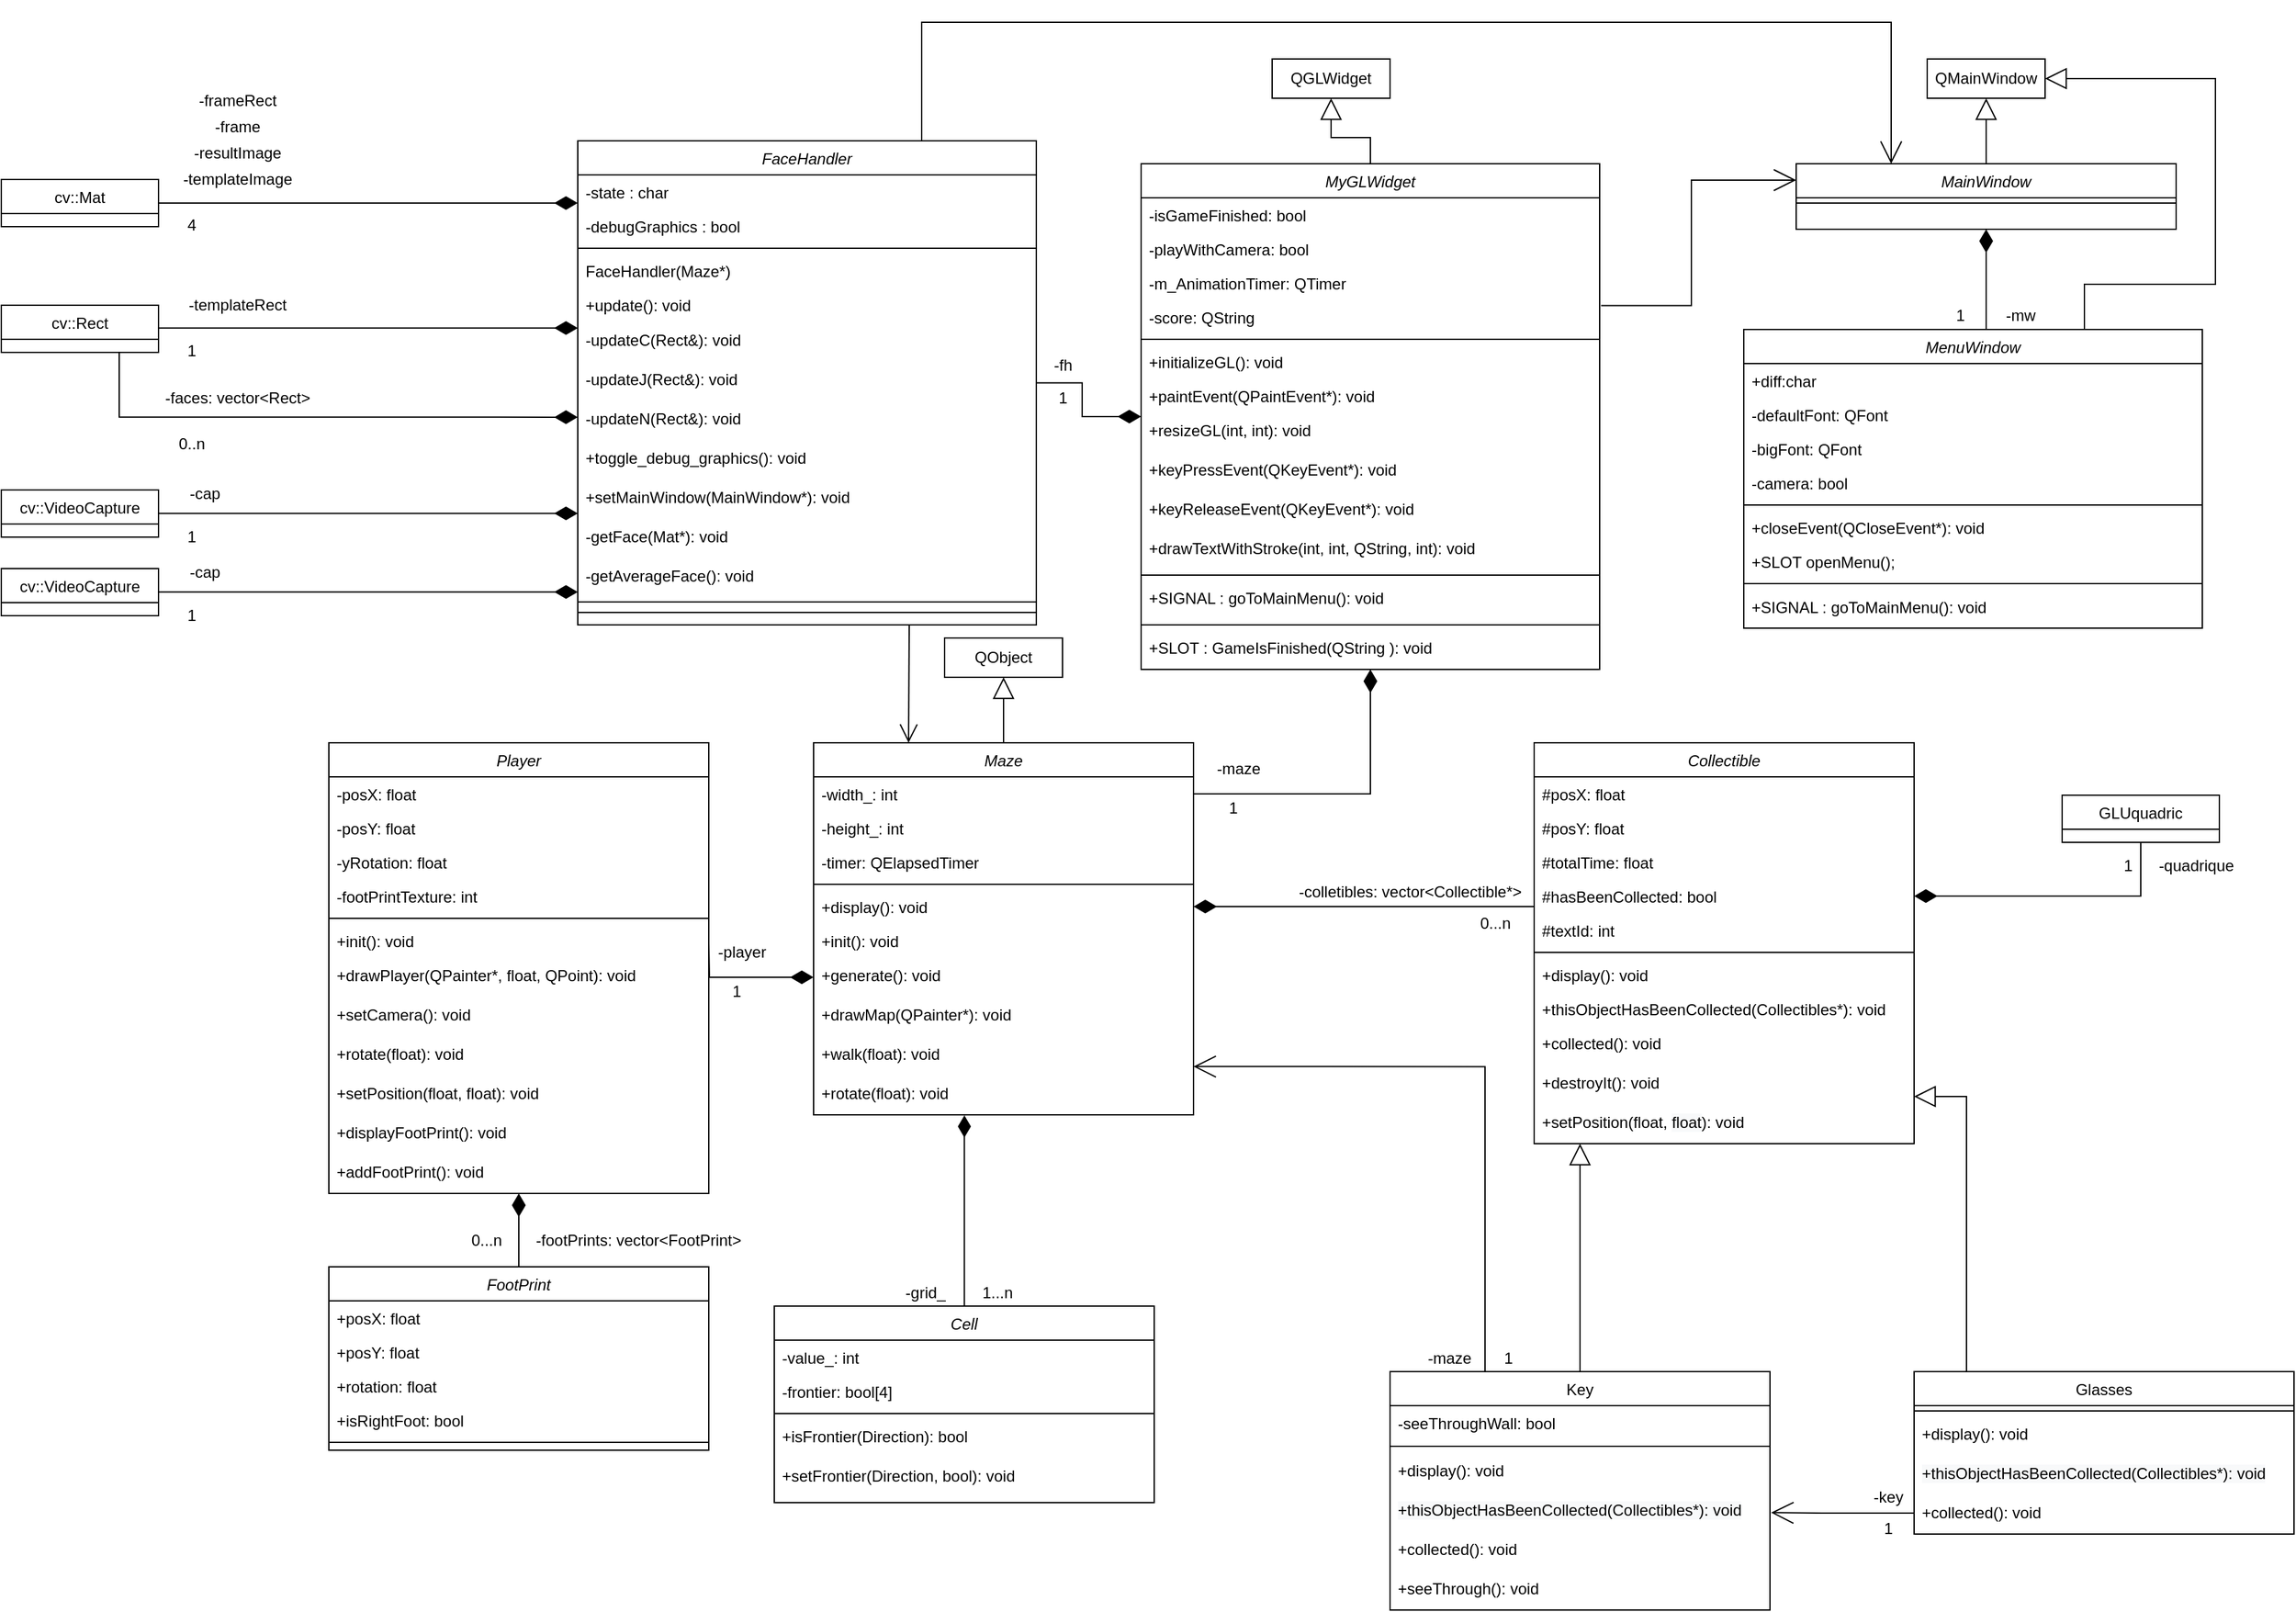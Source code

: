 <mxfile version="12.9.11"><diagram id="7ypbRdxmCCBoD0re1gO_" name="Page-1"><mxGraphModel dx="3195" dy="1270" grid="1" gridSize="10" guides="1" tooltips="1" connect="1" arrows="1" fold="1" page="1" pageScale="1" pageWidth="850" pageHeight="1100" math="0" shadow="0"><root><mxCell id="0"/><mxCell id="1" parent="0"/><mxCell id="sq6PrjddQoUwz083-fYs-1" value="" style="endArrow=block;endSize=14;endFill=0;shadow=0;strokeWidth=1;rounded=0;edgeStyle=elbowEdgeStyle;elbow=vertical;" edge="1" parent="1" source="sq6PrjddQoUwz083-fYs-143" target="sq6PrjddQoUwz083-fYs-25"><mxGeometry width="160" relative="1" as="geometry"><mxPoint x="1190" y="1073" as="sourcePoint"/><mxPoint x="1190" y="1073" as="targetPoint"/><Array as="points"><mxPoint x="1315" y="1189"/></Array></mxGeometry></mxCell><mxCell id="sq6PrjddQoUwz083-fYs-2" value="" style="endArrow=block;endSize=14;endFill=0;shadow=0;strokeWidth=1;rounded=0;edgeStyle=elbowEdgeStyle;elbow=vertical;" edge="1" parent="1" source="sq6PrjddQoUwz083-fYs-150" target="sq6PrjddQoUwz083-fYs-25"><mxGeometry width="160" relative="1" as="geometry"><mxPoint x="1200" y="1243" as="sourcePoint"/><mxPoint x="1300" y="1141" as="targetPoint"/><Array as="points"><mxPoint x="1500" y="1190"/><mxPoint x="1500" y="1180"/></Array></mxGeometry></mxCell><mxCell id="sq6PrjddQoUwz083-fYs-3" style="edgeStyle=orthogonalEdgeStyle;rounded=0;orthogonalLoop=1;jettySize=auto;html=1;entryX=1.003;entryY=0.521;entryDx=0;entryDy=0;endArrow=open;endFill=0;entryPerimeter=0;exitX=0;exitY=0.898;exitDx=0;exitDy=0;exitPerimeter=0;endSize=15;" edge="1" parent="1" source="sq6PrjddQoUwz083-fYs-152" target="sq6PrjddQoUwz083-fYs-147"><mxGeometry relative="1" as="geometry"><mxPoint x="1360" y="1269" as="sourcePoint"/><mxPoint x="1290" y="1269" as="targetPoint"/><Array as="points"><mxPoint x="1460" y="1508"/><mxPoint x="1390" y="1508"/></Array></mxGeometry></mxCell><mxCell id="sq6PrjddQoUwz083-fYs-4" value="-key" style="text;html=1;align=center;verticalAlign=middle;resizable=0;points=[];" vertex="1" connectable="0" parent="sq6PrjddQoUwz083-fYs-3"><mxGeometry x="-0.326" y="-5" relative="1" as="geometry"><mxPoint x="-14.65" y="-7" as="offset"/></mxGeometry></mxCell><mxCell id="sq6PrjddQoUwz083-fYs-5" value="" style="edgeStyle=orthogonalEdgeStyle;rounded=0;orthogonalLoop=1;jettySize=auto;html=1;startArrow=diamondThin;startFill=1;endArrow=none;endFill=0;endSize=14;startSize=15;entryX=1;entryY=0.5;entryDx=0;entryDy=0;" edge="1" parent="1" source="sq6PrjddQoUwz083-fYs-6" target="sq6PrjddQoUwz083-fYs-123"><mxGeometry relative="1" as="geometry"/></mxCell><mxCell id="sq6PrjddQoUwz083-fYs-6" value="MyGLWidget" style="swimlane;fontStyle=2;align=center;verticalAlign=top;childLayout=stackLayout;horizontal=1;startSize=26;horizontalStack=0;resizeParent=1;resizeLast=0;collapsible=1;marginBottom=0;rounded=0;shadow=0;strokeWidth=1;" vertex="1" parent="1"><mxGeometry x="870" y="478" width="350" height="386" as="geometry"><mxRectangle x="230" y="140" width="160" height="26" as="alternateBounds"/></mxGeometry></mxCell><mxCell id="sq6PrjddQoUwz083-fYs-7" value="-isGameFinished: bool" style="text;align=left;verticalAlign=top;spacingLeft=4;spacingRight=4;overflow=hidden;rotatable=0;points=[[0,0.5],[1,0.5]];portConstraint=eastwest;rounded=0;shadow=0;html=0;" vertex="1" parent="sq6PrjddQoUwz083-fYs-6"><mxGeometry y="26" width="350" height="26" as="geometry"/></mxCell><mxCell id="sq6PrjddQoUwz083-fYs-8" value="-playWithCamera: bool" style="text;align=left;verticalAlign=top;spacingLeft=4;spacingRight=4;overflow=hidden;rotatable=0;points=[[0,0.5],[1,0.5]];portConstraint=eastwest;rounded=0;shadow=0;html=0;" vertex="1" parent="sq6PrjddQoUwz083-fYs-6"><mxGeometry y="52" width="350" height="26" as="geometry"/></mxCell><mxCell id="sq6PrjddQoUwz083-fYs-9" value="-m_AnimationTimer: QTimer" style="text;align=left;verticalAlign=top;spacingLeft=4;spacingRight=4;overflow=hidden;rotatable=0;points=[[0,0.5],[1,0.5]];portConstraint=eastwest;rounded=0;shadow=0;html=0;" vertex="1" parent="sq6PrjddQoUwz083-fYs-6"><mxGeometry y="78" width="350" height="26" as="geometry"/></mxCell><mxCell id="sq6PrjddQoUwz083-fYs-10" value="-score: QString" style="text;align=left;verticalAlign=top;spacingLeft=4;spacingRight=4;overflow=hidden;rotatable=0;points=[[0,0.5],[1,0.5]];portConstraint=eastwest;rounded=0;shadow=0;html=0;" vertex="1" parent="sq6PrjddQoUwz083-fYs-6"><mxGeometry y="104" width="350" height="26" as="geometry"/></mxCell><mxCell id="sq6PrjddQoUwz083-fYs-11" value="" style="line;html=1;strokeWidth=1;align=left;verticalAlign=middle;spacingTop=-1;spacingLeft=3;spacingRight=3;rotatable=0;labelPosition=right;points=[];portConstraint=eastwest;" vertex="1" parent="sq6PrjddQoUwz083-fYs-6"><mxGeometry y="130" width="350" height="8" as="geometry"/></mxCell><mxCell id="sq6PrjddQoUwz083-fYs-12" value="+initializeGL(): void" style="text;align=left;verticalAlign=top;spacingLeft=4;spacingRight=4;overflow=hidden;rotatable=0;points=[[0,0.5],[1,0.5]];portConstraint=eastwest;" vertex="1" parent="sq6PrjddQoUwz083-fYs-6"><mxGeometry y="138" width="350" height="26" as="geometry"/></mxCell><mxCell id="sq6PrjddQoUwz083-fYs-13" value="+paintEvent(QPaintEvent*): void" style="text;align=left;verticalAlign=top;spacingLeft=4;spacingRight=4;overflow=hidden;rotatable=0;points=[[0,0.5],[1,0.5]];portConstraint=eastwest;" vertex="1" parent="sq6PrjddQoUwz083-fYs-6"><mxGeometry y="164" width="350" height="26" as="geometry"/></mxCell><mxCell id="sq6PrjddQoUwz083-fYs-14" value="+resizeGL(int, int): void" style="text;html=1;align=left;verticalAlign=top;resizable=0;points=[];autosize=1;spacingLeft=4;spacingBottom=6;spacingRight=4;" vertex="1" parent="sq6PrjddQoUwz083-fYs-6"><mxGeometry y="190" width="350" height="30" as="geometry"/></mxCell><mxCell id="sq6PrjddQoUwz083-fYs-15" value="&lt;div align=&quot;left&quot;&gt;+keyPressEvent(QKeyEvent*): void&lt;/div&gt;" style="text;html=1;align=left;verticalAlign=top;resizable=0;points=[];autosize=1;spacingLeft=4;spacingBottom=6;spacingRight=4;" vertex="1" parent="sq6PrjddQoUwz083-fYs-6"><mxGeometry y="220" width="350" height="30" as="geometry"/></mxCell><mxCell id="sq6PrjddQoUwz083-fYs-16" value="+keyReleaseEvent(QKeyEvent*): void" style="text;html=1;align=left;verticalAlign=top;resizable=0;points=[];autosize=1;spacingLeft=4;spacingBottom=6;spacingRight=4;" vertex="1" parent="sq6PrjddQoUwz083-fYs-6"><mxGeometry y="250" width="350" height="30" as="geometry"/></mxCell><mxCell id="sq6PrjddQoUwz083-fYs-17" value="+drawTextWithStroke(int,&amp;nbsp;int, QString, int):&amp;nbsp;void" style="text;html=1;align=left;verticalAlign=top;resizable=0;points=[];autosize=1;spacingLeft=4;spacingBottom=6;spacingRight=4;" vertex="1" parent="sq6PrjddQoUwz083-fYs-6"><mxGeometry y="280" width="350" height="30" as="geometry"/></mxCell><mxCell id="sq6PrjddQoUwz083-fYs-18" value="" style="line;html=1;strokeWidth=1;align=left;verticalAlign=middle;spacingTop=-1;spacingLeft=3;spacingRight=3;rotatable=0;labelPosition=right;points=[];portConstraint=eastwest;" vertex="1" parent="sq6PrjddQoUwz083-fYs-6"><mxGeometry y="310" width="350" height="8" as="geometry"/></mxCell><mxCell id="sq6PrjddQoUwz083-fYs-19" value="+SIGNAL : goToMainMenu():&amp;nbsp;void&amp;nbsp;" style="text;html=1;align=left;verticalAlign=top;resizable=0;points=[];autosize=1;spacingLeft=4;spacingBottom=6;spacingRight=4;" vertex="1" parent="sq6PrjddQoUwz083-fYs-6"><mxGeometry y="318" width="350" height="30" as="geometry"/></mxCell><mxCell id="sq6PrjddQoUwz083-fYs-20" value="" style="line;html=1;strokeWidth=1;align=left;verticalAlign=middle;spacingTop=-1;spacingLeft=3;spacingRight=3;rotatable=0;labelPosition=right;points=[];portConstraint=eastwest;" vertex="1" parent="sq6PrjddQoUwz083-fYs-6"><mxGeometry y="348" width="350" height="8" as="geometry"/></mxCell><mxCell id="sq6PrjddQoUwz083-fYs-21" value="+SLOT : GameIsFinished(QString ):&amp;nbsp;void&amp;nbsp;" style="text;html=1;align=left;verticalAlign=top;resizable=0;points=[];autosize=1;spacingLeft=4;spacingBottom=6;spacingRight=4;" vertex="1" parent="sq6PrjddQoUwz083-fYs-6"><mxGeometry y="356" width="350" height="30" as="geometry"/></mxCell><mxCell id="sq6PrjddQoUwz083-fYs-159" value="MenuWindow" style="swimlane;fontStyle=2;align=center;verticalAlign=top;childLayout=stackLayout;horizontal=1;startSize=26;horizontalStack=0;resizeParent=1;resizeLast=0;collapsible=1;marginBottom=0;rounded=0;shadow=0;strokeWidth=1;" vertex="1" parent="1"><mxGeometry x="1330" y="604.5" width="350" height="228" as="geometry"><mxRectangle x="230" y="140" width="160" height="26" as="alternateBounds"/></mxGeometry></mxCell><mxCell id="sq6PrjddQoUwz083-fYs-160" value="+diff:char" style="text;align=left;verticalAlign=top;spacingLeft=4;spacingRight=4;overflow=hidden;rotatable=0;points=[[0,0.5],[1,0.5]];portConstraint=eastwest;rounded=0;shadow=0;html=0;" vertex="1" parent="sq6PrjddQoUwz083-fYs-159"><mxGeometry y="26" width="350" height="26" as="geometry"/></mxCell><mxCell id="sq6PrjddQoUwz083-fYs-161" value="-defaultFont: QFont" style="text;align=left;verticalAlign=top;spacingLeft=4;spacingRight=4;overflow=hidden;rotatable=0;points=[[0,0.5],[1,0.5]];portConstraint=eastwest;rounded=0;shadow=0;html=0;" vertex="1" parent="sq6PrjddQoUwz083-fYs-159"><mxGeometry y="52" width="350" height="26" as="geometry"/></mxCell><mxCell id="sq6PrjddQoUwz083-fYs-162" value="-bigFont: QFont" style="text;align=left;verticalAlign=top;spacingLeft=4;spacingRight=4;overflow=hidden;rotatable=0;points=[[0,0.5],[1,0.5]];portConstraint=eastwest;rounded=0;shadow=0;html=0;" vertex="1" parent="sq6PrjddQoUwz083-fYs-159"><mxGeometry y="78" width="350" height="26" as="geometry"/></mxCell><mxCell id="sq6PrjddQoUwz083-fYs-163" value="-camera: bool" style="text;align=left;verticalAlign=top;spacingLeft=4;spacingRight=4;overflow=hidden;rotatable=0;points=[[0,0.5],[1,0.5]];portConstraint=eastwest;rounded=0;shadow=0;html=0;" vertex="1" parent="sq6PrjddQoUwz083-fYs-159"><mxGeometry y="104" width="350" height="26" as="geometry"/></mxCell><mxCell id="sq6PrjddQoUwz083-fYs-164" value="" style="line;html=1;strokeWidth=1;align=left;verticalAlign=middle;spacingTop=-1;spacingLeft=3;spacingRight=3;rotatable=0;labelPosition=right;points=[];portConstraint=eastwest;" vertex="1" parent="sq6PrjddQoUwz083-fYs-159"><mxGeometry y="130" width="350" height="8" as="geometry"/></mxCell><mxCell id="sq6PrjddQoUwz083-fYs-165" value="+closeEvent(QCloseEvent*): void" style="text;align=left;verticalAlign=top;spacingLeft=4;spacingRight=4;overflow=hidden;rotatable=0;points=[[0,0.5],[1,0.5]];portConstraint=eastwest;" vertex="1" parent="sq6PrjddQoUwz083-fYs-159"><mxGeometry y="138" width="350" height="26" as="geometry"/></mxCell><mxCell id="sq6PrjddQoUwz083-fYs-166" value="+SLOT openMenu();" style="text;align=left;verticalAlign=top;spacingLeft=4;spacingRight=4;overflow=hidden;rotatable=0;points=[[0,0.5],[1,0.5]];portConstraint=eastwest;" vertex="1" parent="sq6PrjddQoUwz083-fYs-159"><mxGeometry y="164" width="350" height="26" as="geometry"/></mxCell><mxCell id="sq6PrjddQoUwz083-fYs-171" value="" style="line;html=1;strokeWidth=1;align=left;verticalAlign=middle;spacingTop=-1;spacingLeft=3;spacingRight=3;rotatable=0;labelPosition=right;points=[];portConstraint=eastwest;" vertex="1" parent="sq6PrjddQoUwz083-fYs-159"><mxGeometry y="190" width="350" height="8" as="geometry"/></mxCell><mxCell id="sq6PrjddQoUwz083-fYs-172" value="+SIGNAL : goToMainMenu():&amp;nbsp;void&amp;nbsp;" style="text;html=1;align=left;verticalAlign=top;resizable=0;points=[];autosize=1;spacingLeft=4;spacingBottom=6;spacingRight=4;" vertex="1" parent="sq6PrjddQoUwz083-fYs-159"><mxGeometry y="198" width="350" height="30" as="geometry"/></mxCell><mxCell id="sq6PrjddQoUwz083-fYs-22" style="edgeStyle=orthogonalEdgeStyle;rounded=0;orthogonalLoop=1;jettySize=auto;html=1;exitX=1;exitY=0.5;exitDx=0;exitDy=0;startArrow=none;startFill=0;endArrow=diamondThin;endFill=1;strokeWidth=1;endSize=15;startSize=15;" edge="1" parent="1" source="sq6PrjddQoUwz083-fYs-23"><mxGeometry relative="1" as="geometry"><mxPoint x="440" y="508" as="targetPoint"/><Array as="points"><mxPoint x="440" y="508"/></Array></mxGeometry></mxCell><mxCell id="sq6PrjddQoUwz083-fYs-23" value="cv::Mat" style="swimlane;fontStyle=0;childLayout=stackLayout;horizontal=1;startSize=26;fillColor=none;horizontalStack=0;resizeParent=1;resizeParentMax=0;resizeLast=0;collapsible=1;marginBottom=0;" vertex="1" parent="1"><mxGeometry y="490" width="120" height="36" as="geometry"/></mxCell><mxCell id="sq6PrjddQoUwz083-fYs-24" value="cv::Rect" style="swimlane;fontStyle=0;childLayout=stackLayout;horizontal=1;startSize=26;fillColor=none;horizontalStack=0;resizeParent=1;resizeParentMax=0;resizeLast=0;collapsible=1;marginBottom=0;" vertex="1" parent="1"><mxGeometry y="585.97" width="120" height="36" as="geometry"/></mxCell><mxCell id="sq6PrjddQoUwz083-fYs-25" value="Collectible" style="swimlane;fontStyle=2;align=center;verticalAlign=top;childLayout=stackLayout;horizontal=1;startSize=26;horizontalStack=0;resizeParent=1;resizeLast=0;collapsible=1;marginBottom=0;rounded=0;shadow=0;strokeWidth=1;" vertex="1" parent="1"><mxGeometry x="1170" y="920" width="290" height="306" as="geometry"><mxRectangle x="230" y="140" width="160" height="26" as="alternateBounds"/></mxGeometry></mxCell><mxCell id="sq6PrjddQoUwz083-fYs-26" value="#posX: float" style="text;align=left;verticalAlign=top;spacingLeft=4;spacingRight=4;overflow=hidden;rotatable=0;points=[[0,0.5],[1,0.5]];portConstraint=eastwest;rounded=0;shadow=0;html=0;" vertex="1" parent="sq6PrjddQoUwz083-fYs-25"><mxGeometry y="26" width="290" height="26" as="geometry"/></mxCell><mxCell id="sq6PrjddQoUwz083-fYs-27" value="#posY: float" style="text;align=left;verticalAlign=top;spacingLeft=4;spacingRight=4;overflow=hidden;rotatable=0;points=[[0,0.5],[1,0.5]];portConstraint=eastwest;rounded=0;shadow=0;html=0;" vertex="1" parent="sq6PrjddQoUwz083-fYs-25"><mxGeometry y="52" width="290" height="26" as="geometry"/></mxCell><mxCell id="sq6PrjddQoUwz083-fYs-28" value="#totalTime: float" style="text;align=left;verticalAlign=top;spacingLeft=4;spacingRight=4;overflow=hidden;rotatable=0;points=[[0,0.5],[1,0.5]];portConstraint=eastwest;rounded=0;shadow=0;html=0;" vertex="1" parent="sq6PrjddQoUwz083-fYs-25"><mxGeometry y="78" width="290" height="26" as="geometry"/></mxCell><mxCell id="sq6PrjddQoUwz083-fYs-29" value="#hasBeenCollected: bool" style="text;align=left;verticalAlign=top;spacingLeft=4;spacingRight=4;overflow=hidden;rotatable=0;points=[[0,0.5],[1,0.5]];portConstraint=eastwest;rounded=0;shadow=0;html=0;" vertex="1" parent="sq6PrjddQoUwz083-fYs-25"><mxGeometry y="104" width="290" height="26" as="geometry"/></mxCell><mxCell id="sq6PrjddQoUwz083-fYs-30" value="#textId: int" style="text;align=left;verticalAlign=top;spacingLeft=4;spacingRight=4;overflow=hidden;rotatable=0;points=[[0,0.5],[1,0.5]];portConstraint=eastwest;rounded=0;shadow=0;html=0;" vertex="1" parent="sq6PrjddQoUwz083-fYs-25"><mxGeometry y="130" width="290" height="26" as="geometry"/></mxCell><mxCell id="sq6PrjddQoUwz083-fYs-31" value="" style="line;html=1;strokeWidth=1;align=left;verticalAlign=middle;spacingTop=-1;spacingLeft=3;spacingRight=3;rotatable=0;labelPosition=right;points=[];portConstraint=eastwest;" vertex="1" parent="sq6PrjddQoUwz083-fYs-25"><mxGeometry y="156" width="290" height="8" as="geometry"/></mxCell><mxCell id="sq6PrjddQoUwz083-fYs-32" value="+display(): void" style="text;align=left;verticalAlign=top;spacingLeft=4;spacingRight=4;overflow=hidden;rotatable=0;points=[[0,0.5],[1,0.5]];portConstraint=eastwest;" vertex="1" parent="sq6PrjddQoUwz083-fYs-25"><mxGeometry y="164" width="290" height="26" as="geometry"/></mxCell><mxCell id="sq6PrjddQoUwz083-fYs-33" value="+thisObjectHasBeenCollected(Collectibles*): void" style="text;align=left;verticalAlign=top;spacingLeft=4;spacingRight=4;overflow=hidden;rotatable=0;points=[[0,0.5],[1,0.5]];portConstraint=eastwest;" vertex="1" parent="sq6PrjddQoUwz083-fYs-25"><mxGeometry y="190" width="290" height="26" as="geometry"/></mxCell><mxCell id="sq6PrjddQoUwz083-fYs-34" value="&lt;div align=&quot;left&quot;&gt;+collected(): void&lt;br&gt;&lt;/div&gt;" style="text;html=1;align=left;verticalAlign=top;resizable=0;points=[];autosize=1;spacingLeft=4;spacingBottom=6;spacingRight=4;" vertex="1" parent="sq6PrjddQoUwz083-fYs-25"><mxGeometry y="216" width="290" height="30" as="geometry"/></mxCell><mxCell id="sq6PrjddQoUwz083-fYs-35" value="&lt;div align=&quot;left&quot;&gt;+destroyIt(): void&lt;br&gt;&lt;/div&gt;" style="text;html=1;align=left;verticalAlign=top;resizable=0;points=[];autosize=1;spacingLeft=4;spacingBottom=6;spacingRight=4;" vertex="1" parent="sq6PrjddQoUwz083-fYs-25"><mxGeometry y="246" width="290" height="30" as="geometry"/></mxCell><mxCell id="sq6PrjddQoUwz083-fYs-36" value="&lt;div align=&quot;left&quot;&gt;+setPosition(float, &lt;span style=&quot;display: inline ; float: none ; background-color: rgb(248 , 249 , 250) ; color: rgb(0 , 0 , 0) ; font-family: &amp;#34;helvetica&amp;#34; ; font-size: 12px ; font-style: normal ; font-variant: normal ; font-weight: 400 ; letter-spacing: normal ; text-align: left ; text-decoration: none ; text-indent: 0px ; text-transform: none ; white-space: nowrap ; word-spacing: 0px&quot;&gt;float&lt;/span&gt;): void&lt;br&gt;&lt;/div&gt;" style="text;html=1;align=left;verticalAlign=top;resizable=0;points=[];autosize=1;spacingLeft=4;spacingBottom=6;spacingRight=4;" vertex="1" parent="sq6PrjddQoUwz083-fYs-25"><mxGeometry y="276" width="290" height="30" as="geometry"/></mxCell><mxCell id="sq6PrjddQoUwz083-fYs-37" style="edgeStyle=orthogonalEdgeStyle;rounded=0;orthogonalLoop=1;jettySize=auto;html=1;endArrow=open;endFill=0;startSize=7;endSize=15;exitX=0.25;exitY=0;exitDx=0;exitDy=0;entryX=1;entryY=0.772;entryDx=0;entryDy=0;entryPerimeter=0;" edge="1" parent="1" source="sq6PrjddQoUwz083-fYs-143" target="sq6PrjddQoUwz083-fYs-53"><mxGeometry relative="1" as="geometry"><mxPoint x="1010" y="1318" as="sourcePoint"/><mxPoint x="920" y="1280" as="targetPoint"/></mxGeometry></mxCell><mxCell id="sq6PrjddQoUwz083-fYs-38" value="1" style="text;html=1;align=center;verticalAlign=middle;resizable=0;points=[];" vertex="1" connectable="0" parent="sq6PrjddQoUwz083-fYs-37"><mxGeometry x="-0.743" y="14" relative="1" as="geometry"><mxPoint x="31.5" y="48.62" as="offset"/></mxGeometry></mxCell><mxCell id="sq6PrjddQoUwz083-fYs-39" value="-maze" style="text;html=1;align=center;verticalAlign=middle;resizable=0;points=[];autosize=1;" vertex="1" parent="1"><mxGeometry x="1080" y="1380" width="50" height="20" as="geometry"/></mxCell><mxCell id="sq6PrjddQoUwz083-fYs-40" style="edgeStyle=orthogonalEdgeStyle;rounded=0;orthogonalLoop=1;jettySize=auto;html=1;entryX=0;entryY=0.5;entryDx=0;entryDy=0;endArrow=none;endFill=0;startArrow=diamondThin;startFill=1;startSize=15;" edge="1" parent="1" source="sq6PrjddQoUwz083-fYs-49" target="sq6PrjddQoUwz083-fYs-32"><mxGeometry relative="1" as="geometry"><Array as="points"><mxPoint x="1170" y="1045"/></Array></mxGeometry></mxCell><mxCell id="sq6PrjddQoUwz083-fYs-41" value="0...n" style="text;html=1;align=center;verticalAlign=middle;resizable=0;points=[];" vertex="1" connectable="0" parent="sq6PrjddQoUwz083-fYs-40"><mxGeometry x="-0.694" y="-13" relative="1" as="geometry"><mxPoint x="182.41" y="-0.03" as="offset"/></mxGeometry></mxCell><mxCell id="sq6PrjddQoUwz083-fYs-42" value="-colletibles: vector&amp;lt;Collectible*&amp;gt;" style="text;html=1;align=center;verticalAlign=middle;resizable=0;points=[];autosize=1;" vertex="1" parent="1"><mxGeometry x="980" y="1024" width="190" height="20" as="geometry"/></mxCell><mxCell id="sq6PrjddQoUwz083-fYs-43" style="edgeStyle=orthogonalEdgeStyle;rounded=0;orthogonalLoop=1;jettySize=auto;html=1;entryX=0.5;entryY=1;entryDx=0;entryDy=0;startArrow=none;startFill=0;startSize=15;endArrow=block;endFill=0;endSize=14;" edge="1" parent="1" source="sq6PrjddQoUwz083-fYs-44" target="sq6PrjddQoUwz083-fYs-81"><mxGeometry relative="1" as="geometry"/></mxCell><mxCell id="sq6PrjddQoUwz083-fYs-44" value="Maze" style="swimlane;fontStyle=2;align=center;verticalAlign=top;childLayout=stackLayout;horizontal=1;startSize=26;horizontalStack=0;resizeParent=1;resizeLast=0;collapsible=1;marginBottom=0;rounded=0;shadow=0;strokeWidth=1;" vertex="1" parent="1"><mxGeometry x="620" y="920" width="290" height="284" as="geometry"><mxRectangle x="-260" y="50" width="160" height="26" as="alternateBounds"/></mxGeometry></mxCell><mxCell id="sq6PrjddQoUwz083-fYs-45" value="-width_: int" style="text;align=left;verticalAlign=top;spacingLeft=4;spacingRight=4;overflow=hidden;rotatable=0;points=[[0,0.5],[1,0.5]];portConstraint=eastwest;rounded=0;shadow=0;html=0;" vertex="1" parent="sq6PrjddQoUwz083-fYs-44"><mxGeometry y="26" width="290" height="26" as="geometry"/></mxCell><mxCell id="sq6PrjddQoUwz083-fYs-46" value="-height_: int" style="text;align=left;verticalAlign=top;spacingLeft=4;spacingRight=4;overflow=hidden;rotatable=0;points=[[0,0.5],[1,0.5]];portConstraint=eastwest;rounded=0;shadow=0;html=0;" vertex="1" parent="sq6PrjddQoUwz083-fYs-44"><mxGeometry y="52" width="290" height="26" as="geometry"/></mxCell><mxCell id="sq6PrjddQoUwz083-fYs-47" value="-timer: QElapsedTimer" style="text;align=left;verticalAlign=top;spacingLeft=4;spacingRight=4;overflow=hidden;rotatable=0;points=[[0,0.5],[1,0.5]];portConstraint=eastwest;rounded=0;shadow=0;html=0;" vertex="1" parent="sq6PrjddQoUwz083-fYs-44"><mxGeometry y="78" width="290" height="26" as="geometry"/></mxCell><mxCell id="sq6PrjddQoUwz083-fYs-48" value="" style="line;html=1;strokeWidth=1;align=left;verticalAlign=middle;spacingTop=-1;spacingLeft=3;spacingRight=3;rotatable=0;labelPosition=right;points=[];portConstraint=eastwest;" vertex="1" parent="sq6PrjddQoUwz083-fYs-44"><mxGeometry y="104" width="290" height="8" as="geometry"/></mxCell><mxCell id="sq6PrjddQoUwz083-fYs-49" value="+display(): void" style="text;align=left;verticalAlign=top;spacingLeft=4;spacingRight=4;overflow=hidden;rotatable=0;points=[[0,0.5],[1,0.5]];portConstraint=eastwest;" vertex="1" parent="sq6PrjddQoUwz083-fYs-44"><mxGeometry y="112" width="290" height="26" as="geometry"/></mxCell><mxCell id="sq6PrjddQoUwz083-fYs-50" value="+init(): void" style="text;align=left;verticalAlign=top;spacingLeft=4;spacingRight=4;overflow=hidden;rotatable=0;points=[[0,0.5],[1,0.5]];portConstraint=eastwest;" vertex="1" parent="sq6PrjddQoUwz083-fYs-44"><mxGeometry y="138" width="290" height="26" as="geometry"/></mxCell><mxCell id="sq6PrjddQoUwz083-fYs-51" value="+generate(): void" style="text;html=1;align=left;verticalAlign=top;resizable=0;points=[];autosize=1;spacingLeft=4;spacingRight=4;spacingBottom=6;" vertex="1" parent="sq6PrjddQoUwz083-fYs-44"><mxGeometry y="164" width="290" height="30" as="geometry"/></mxCell><mxCell id="sq6PrjddQoUwz083-fYs-52" value="&lt;div align=&quot;left&quot;&gt;+drawMap(QPainter*): void&lt;/div&gt;" style="text;html=1;align=left;verticalAlign=top;resizable=0;points=[];autosize=1;spacingLeft=4;spacingRight=4;spacingBottom=6;" vertex="1" parent="sq6PrjddQoUwz083-fYs-44"><mxGeometry y="194" width="290" height="30" as="geometry"/></mxCell><mxCell id="sq6PrjddQoUwz083-fYs-53" value="&lt;div align=&quot;left&quot;&gt;+walk(float): void&lt;/div&gt;" style="text;html=1;align=left;verticalAlign=top;resizable=0;points=[];autosize=1;spacingLeft=4;spacingRight=4;spacingBottom=6;" vertex="1" parent="sq6PrjddQoUwz083-fYs-44"><mxGeometry y="224" width="290" height="30" as="geometry"/></mxCell><mxCell id="sq6PrjddQoUwz083-fYs-54" value="+rotate(float): void&lt;br&gt;" style="text;align=left;verticalAlign=top;resizable=0;points=[];autosize=1;html=1;spacingLeft=4;spacingRight=4;spacingBottom=6;" vertex="1" parent="sq6PrjddQoUwz083-fYs-44"><mxGeometry y="254" width="290" height="30" as="geometry"/></mxCell><mxCell id="sq6PrjddQoUwz083-fYs-55" value="1" style="text;html=1;align=center;verticalAlign=middle;resizable=0;points=[];autosize=1;" vertex="1" parent="1"><mxGeometry x="1430" y="1510" width="20" height="20" as="geometry"/></mxCell><mxCell id="sq6PrjddQoUwz083-fYs-56" value="Player" style="swimlane;fontStyle=2;align=center;verticalAlign=top;childLayout=stackLayout;horizontal=1;startSize=26;horizontalStack=0;resizeParent=1;resizeLast=0;collapsible=1;marginBottom=0;rounded=0;shadow=0;strokeWidth=1;" vertex="1" parent="1"><mxGeometry x="250" y="920" width="290" height="344" as="geometry"><mxRectangle x="-260" y="50" width="160" height="26" as="alternateBounds"/></mxGeometry></mxCell><mxCell id="sq6PrjddQoUwz083-fYs-57" value="-posX: float" style="text;align=left;verticalAlign=top;spacingLeft=4;spacingRight=4;overflow=hidden;rotatable=0;points=[[0,0.5],[1,0.5]];portConstraint=eastwest;rounded=0;shadow=0;html=0;" vertex="1" parent="sq6PrjddQoUwz083-fYs-56"><mxGeometry y="26" width="290" height="26" as="geometry"/></mxCell><mxCell id="sq6PrjddQoUwz083-fYs-58" value="-posY: float" style="text;align=left;verticalAlign=top;spacingLeft=4;spacingRight=4;overflow=hidden;rotatable=0;points=[[0,0.5],[1,0.5]];portConstraint=eastwest;rounded=0;shadow=0;html=0;" vertex="1" parent="sq6PrjddQoUwz083-fYs-56"><mxGeometry y="52" width="290" height="26" as="geometry"/></mxCell><mxCell id="sq6PrjddQoUwz083-fYs-59" value="-yRotation: float" style="text;align=left;verticalAlign=top;spacingLeft=4;spacingRight=4;overflow=hidden;rotatable=0;points=[[0,0.5],[1,0.5]];portConstraint=eastwest;rounded=0;shadow=0;html=0;" vertex="1" parent="sq6PrjddQoUwz083-fYs-56"><mxGeometry y="78" width="290" height="26" as="geometry"/></mxCell><mxCell id="sq6PrjddQoUwz083-fYs-60" value="-footPrintTexture: int" style="text;align=left;verticalAlign=top;spacingLeft=4;spacingRight=4;overflow=hidden;rotatable=0;points=[[0,0.5],[1,0.5]];portConstraint=eastwest;rounded=0;shadow=0;html=0;" vertex="1" parent="sq6PrjddQoUwz083-fYs-56"><mxGeometry y="104" width="290" height="26" as="geometry"/></mxCell><mxCell id="sq6PrjddQoUwz083-fYs-61" value="" style="line;html=1;strokeWidth=1;align=left;verticalAlign=middle;spacingTop=-1;spacingLeft=3;spacingRight=3;rotatable=0;labelPosition=right;points=[];portConstraint=eastwest;" vertex="1" parent="sq6PrjddQoUwz083-fYs-56"><mxGeometry y="130" width="290" height="8" as="geometry"/></mxCell><mxCell id="sq6PrjddQoUwz083-fYs-62" value="+init(): void" style="text;align=left;verticalAlign=top;spacingLeft=4;spacingRight=4;overflow=hidden;rotatable=0;points=[[0,0.5],[1,0.5]];portConstraint=eastwest;" vertex="1" parent="sq6PrjddQoUwz083-fYs-56"><mxGeometry y="138" width="290" height="26" as="geometry"/></mxCell><mxCell id="sq6PrjddQoUwz083-fYs-63" value="+drawPlayer(QPainter*, float, QPoint): void" style="text;align=left;verticalAlign=top;resizable=0;points=[];autosize=1;html=1;spacingLeft=4;spacingRight=4;spacingBottom=6;" vertex="1" parent="sq6PrjddQoUwz083-fYs-56"><mxGeometry y="164" width="290" height="30" as="geometry"/></mxCell><mxCell id="sq6PrjddQoUwz083-fYs-64" value="+setCamera(): void" style="text;html=1;align=left;verticalAlign=top;resizable=0;points=[];autosize=1;spacingLeft=4;spacingRight=4;spacingBottom=6;" vertex="1" parent="sq6PrjddQoUwz083-fYs-56"><mxGeometry y="194" width="290" height="30" as="geometry"/></mxCell><mxCell id="sq6PrjddQoUwz083-fYs-65" value="&lt;div align=&quot;left&quot;&gt;+rotate(float): void&lt;/div&gt;" style="text;html=1;align=left;verticalAlign=top;resizable=0;points=[];autosize=1;spacingLeft=4;spacingRight=4;spacingBottom=6;" vertex="1" parent="sq6PrjddQoUwz083-fYs-56"><mxGeometry y="224" width="290" height="30" as="geometry"/></mxCell><mxCell id="sq6PrjddQoUwz083-fYs-66" value="+setPosition(float, float): void" style="text;html=1;align=left;verticalAlign=top;resizable=0;points=[];autosize=1;spacingLeft=4;spacingRight=4;spacingBottom=6;" vertex="1" parent="sq6PrjddQoUwz083-fYs-56"><mxGeometry y="254" width="290" height="30" as="geometry"/></mxCell><mxCell id="sq6PrjddQoUwz083-fYs-67" value="+displayFootPrint(): void" style="text;align=left;verticalAlign=top;resizable=0;points=[];autosize=1;html=1;spacingLeft=4;spacingRight=4;spacingBottom=6;" vertex="1" parent="sq6PrjddQoUwz083-fYs-56"><mxGeometry y="284" width="290" height="30" as="geometry"/></mxCell><mxCell id="sq6PrjddQoUwz083-fYs-68" value="+addFootPrint(): void" style="text;align=left;verticalAlign=top;resizable=0;points=[];autosize=1;html=1;spacingLeft=4;spacingRight=4;spacingBottom=6;" vertex="1" parent="sq6PrjddQoUwz083-fYs-56"><mxGeometry y="314" width="290" height="30" as="geometry"/></mxCell><mxCell id="sq6PrjddQoUwz083-fYs-69" value="FootPrint&#10;" style="swimlane;fontStyle=2;align=center;verticalAlign=top;childLayout=stackLayout;horizontal=1;startSize=26;horizontalStack=0;resizeParent=1;resizeLast=0;collapsible=1;marginBottom=0;rounded=0;shadow=0;strokeWidth=1;" vertex="1" parent="1"><mxGeometry x="250" y="1320" width="290" height="140" as="geometry"><mxRectangle x="-260" y="50" width="160" height="26" as="alternateBounds"/></mxGeometry></mxCell><mxCell id="sq6PrjddQoUwz083-fYs-70" value="+posX: float" style="text;align=left;verticalAlign=top;spacingLeft=4;spacingRight=4;overflow=hidden;rotatable=0;points=[[0,0.5],[1,0.5]];portConstraint=eastwest;rounded=0;shadow=0;html=0;" vertex="1" parent="sq6PrjddQoUwz083-fYs-69"><mxGeometry y="26" width="290" height="26" as="geometry"/></mxCell><mxCell id="sq6PrjddQoUwz083-fYs-71" value="+posY: float" style="text;align=left;verticalAlign=top;spacingLeft=4;spacingRight=4;overflow=hidden;rotatable=0;points=[[0,0.5],[1,0.5]];portConstraint=eastwest;rounded=0;shadow=0;html=0;" vertex="1" parent="sq6PrjddQoUwz083-fYs-69"><mxGeometry y="52" width="290" height="26" as="geometry"/></mxCell><mxCell id="sq6PrjddQoUwz083-fYs-72" value="+rotation: float" style="text;align=left;verticalAlign=top;spacingLeft=4;spacingRight=4;overflow=hidden;rotatable=0;points=[[0,0.5],[1,0.5]];portConstraint=eastwest;rounded=0;shadow=0;html=0;" vertex="1" parent="sq6PrjddQoUwz083-fYs-69"><mxGeometry y="78" width="290" height="26" as="geometry"/></mxCell><mxCell id="sq6PrjddQoUwz083-fYs-73" value="+isRightFoot: bool" style="text;align=left;verticalAlign=top;spacingLeft=4;spacingRight=4;overflow=hidden;rotatable=0;points=[[0,0.5],[1,0.5]];portConstraint=eastwest;rounded=0;shadow=0;html=0;" vertex="1" parent="sq6PrjddQoUwz083-fYs-69"><mxGeometry y="104" width="290" height="26" as="geometry"/></mxCell><mxCell id="sq6PrjddQoUwz083-fYs-74" value="" style="line;html=1;strokeWidth=1;align=left;verticalAlign=middle;spacingTop=-1;spacingLeft=3;spacingRight=3;rotatable=0;labelPosition=right;points=[];portConstraint=eastwest;" vertex="1" parent="sq6PrjddQoUwz083-fYs-69"><mxGeometry y="130" width="290" height="8" as="geometry"/></mxCell><mxCell id="sq6PrjddQoUwz083-fYs-75" style="edgeStyle=orthogonalEdgeStyle;rounded=0;orthogonalLoop=1;jettySize=auto;html=1;entryX=0.5;entryY=0;entryDx=0;entryDy=0;startArrow=diamondThin;startFill=1;startSize=15;endArrow=none;endFill=0;endSize=14;" edge="1" parent="1" source="sq6PrjddQoUwz083-fYs-68" target="sq6PrjddQoUwz083-fYs-69"><mxGeometry relative="1" as="geometry"/></mxCell><mxCell id="sq6PrjddQoUwz083-fYs-76" value="&lt;font color=&quot;#000000&quot;&gt;-footPrints:&amp;nbsp;vector&amp;lt;FootPrint&amp;gt;&lt;/font&gt;" style="text;html=1;align=center;verticalAlign=middle;resizable=0;points=[];autosize=1;" vertex="1" parent="1"><mxGeometry x="401" y="1290" width="170" height="20" as="geometry"/></mxCell><mxCell id="sq6PrjddQoUwz083-fYs-77" value="0...n" style="text;html=1;align=center;verticalAlign=middle;resizable=0;points=[];autosize=1;" vertex="1" parent="1"><mxGeometry x="350" y="1290" width="40" height="20" as="geometry"/></mxCell><mxCell id="sq6PrjddQoUwz083-fYs-78" style="edgeStyle=orthogonalEdgeStyle;rounded=0;orthogonalLoop=1;jettySize=auto;html=1;startArrow=diamondThin;startFill=1;startSize=15;endArrow=none;endFill=0;endSize=14;" edge="1" parent="1" source="sq6PrjddQoUwz083-fYs-51"><mxGeometry relative="1" as="geometry"><mxPoint x="540" y="1073" as="targetPoint"/></mxGeometry></mxCell><mxCell id="sq6PrjddQoUwz083-fYs-79" value="1" style="text;html=1;align=center;verticalAlign=middle;resizable=0;points=[];autosize=1;" vertex="1" parent="1"><mxGeometry x="551" y="1100" width="20" height="20" as="geometry"/></mxCell><mxCell id="sq6PrjddQoUwz083-fYs-80" value="-player" style="text;html=1;align=center;verticalAlign=middle;resizable=0;points=[];autosize=1;" vertex="1" parent="1"><mxGeometry x="540" y="1070" width="50" height="20" as="geometry"/></mxCell><mxCell id="sq6PrjddQoUwz083-fYs-81" value="QObject" style="rounded=0;whiteSpace=wrap;html=1;" vertex="1" parent="1"><mxGeometry x="720" y="840" width="90" height="30" as="geometry"/></mxCell><mxCell id="sq6PrjddQoUwz083-fYs-82" style="edgeStyle=orthogonalEdgeStyle;rounded=0;orthogonalLoop=1;jettySize=auto;html=1;entryX=0.5;entryY=1;entryDx=0;entryDy=0;startArrow=none;startFill=0;startSize=15;endArrow=block;endFill=0;endSize=14;" edge="1" parent="1" source="sq6PrjddQoUwz083-fYs-6" target="sq6PrjddQoUwz083-fYs-84"><mxGeometry relative="1" as="geometry"/></mxCell><mxCell id="sq6PrjddQoUwz083-fYs-83" style="edgeStyle=orthogonalEdgeStyle;rounded=0;orthogonalLoop=1;jettySize=auto;html=1;entryX=1;entryY=0.5;entryDx=0;entryDy=0;startArrow=diamondThin;startFill=1;startSize=15;endArrow=none;endFill=0;endSize=14;" edge="1" parent="1" source="sq6PrjddQoUwz083-fYs-6" target="sq6PrjddQoUwz083-fYs-45"><mxGeometry relative="1" as="geometry"/></mxCell><mxCell id="sq6PrjddQoUwz083-fYs-84" value="QGLWidget" style="rounded=0;whiteSpace=wrap;html=1;" vertex="1" parent="1"><mxGeometry x="970" y="398" width="90" height="30" as="geometry"/></mxCell><mxCell id="sq6PrjddQoUwz083-fYs-85" value="-maze" style="text;html=1;align=center;verticalAlign=middle;resizable=0;points=[];autosize=1;" vertex="1" parent="1"><mxGeometry x="919" y="930" width="50" height="20" as="geometry"/></mxCell><mxCell id="sq6PrjddQoUwz083-fYs-86" value="1" style="text;html=1;align=center;verticalAlign=middle;resizable=0;points=[];autosize=1;" vertex="1" parent="1"><mxGeometry x="930" y="960" width="20" height="20" as="geometry"/></mxCell><mxCell id="sq6PrjddQoUwz083-fYs-87" style="edgeStyle=orthogonalEdgeStyle;rounded=0;orthogonalLoop=1;jettySize=auto;html=1;startArrow=open;startFill=0;startSize=15;endArrow=none;endFill=0;endSize=14;entryX=1.003;entryY=0.165;entryDx=0;entryDy=0;entryPerimeter=0;exitX=0;exitY=0.25;exitDx=0;exitDy=0;" edge="1" parent="1" source="sq6PrjddQoUwz083-fYs-89" target="sq6PrjddQoUwz083-fYs-10"><mxGeometry relative="1" as="geometry"><mxPoint x="1370" y="705" as="sourcePoint"/><mxPoint x="1240" y="705" as="targetPoint"/></mxGeometry></mxCell><mxCell id="sq6PrjddQoUwz083-fYs-88" style="edgeStyle=orthogonalEdgeStyle;rounded=0;orthogonalLoop=1;jettySize=auto;html=1;entryX=0.5;entryY=1;entryDx=0;entryDy=0;startArrow=none;startFill=0;startSize=15;endArrow=block;endFill=0;endSize=14;" edge="1" parent="1" source="sq6PrjddQoUwz083-fYs-89" target="sq6PrjddQoUwz083-fYs-91"><mxGeometry relative="1" as="geometry"/></mxCell><mxCell id="sq6PrjddQoUwz083-fYs-89" value="MainWindow" style="swimlane;fontStyle=2;align=center;verticalAlign=top;childLayout=stackLayout;horizontal=1;startSize=26;horizontalStack=0;resizeParent=1;resizeLast=0;collapsible=1;marginBottom=0;rounded=0;shadow=0;strokeWidth=1;" vertex="1" parent="1"><mxGeometry x="1370" y="478" width="290" height="50" as="geometry"><mxRectangle x="230" y="140" width="160" height="26" as="alternateBounds"/></mxGeometry></mxCell><mxCell id="sq6PrjddQoUwz083-fYs-90" value="" style="line;html=1;strokeWidth=1;align=left;verticalAlign=middle;spacingTop=-1;spacingLeft=3;spacingRight=3;rotatable=0;labelPosition=right;points=[];portConstraint=eastwest;" vertex="1" parent="sq6PrjddQoUwz083-fYs-89"><mxGeometry y="26" width="290" height="8" as="geometry"/></mxCell><mxCell id="sq6PrjddQoUwz083-fYs-91" value="QMainWindow" style="rounded=0;whiteSpace=wrap;html=1;" vertex="1" parent="1"><mxGeometry x="1470" y="398" width="90" height="30" as="geometry"/></mxCell><mxCell id="sq6PrjddQoUwz083-fYs-92" style="edgeStyle=orthogonalEdgeStyle;rounded=0;orthogonalLoop=1;jettySize=auto;html=1;startArrow=none;startFill=0;startSize=15;endArrow=diamondThin;endFill=1;endSize=14;entryX=0.397;entryY=1.013;entryDx=0;entryDy=0;entryPerimeter=0;" edge="1" parent="1" source="sq6PrjddQoUwz083-fYs-93" target="sq6PrjddQoUwz083-fYs-54"><mxGeometry relative="1" as="geometry"><mxPoint x="735" y="1207" as="targetPoint"/><Array as="points"><mxPoint x="735" y="1220"/></Array></mxGeometry></mxCell><mxCell id="sq6PrjddQoUwz083-fYs-93" value="Cell" style="swimlane;fontStyle=2;align=center;verticalAlign=top;childLayout=stackLayout;horizontal=1;startSize=26;horizontalStack=0;resizeParent=1;resizeLast=0;collapsible=1;marginBottom=0;rounded=0;shadow=0;strokeWidth=1;" vertex="1" parent="1"><mxGeometry x="590" y="1350" width="290" height="150" as="geometry"><mxRectangle x="-260" y="50" width="160" height="26" as="alternateBounds"/></mxGeometry></mxCell><mxCell id="sq6PrjddQoUwz083-fYs-94" value="-value_: int" style="text;align=left;verticalAlign=top;spacingLeft=4;spacingRight=4;overflow=hidden;rotatable=0;points=[[0,0.5],[1,0.5]];portConstraint=eastwest;rounded=0;shadow=0;html=0;" vertex="1" parent="sq6PrjddQoUwz083-fYs-93"><mxGeometry y="26" width="290" height="26" as="geometry"/></mxCell><mxCell id="sq6PrjddQoUwz083-fYs-95" value="-frontier: bool[4]" style="text;align=left;verticalAlign=top;spacingLeft=4;spacingRight=4;overflow=hidden;rotatable=0;points=[[0,0.5],[1,0.5]];portConstraint=eastwest;rounded=0;shadow=0;html=0;" vertex="1" parent="sq6PrjddQoUwz083-fYs-93"><mxGeometry y="52" width="290" height="26" as="geometry"/></mxCell><mxCell id="sq6PrjddQoUwz083-fYs-96" value="" style="line;html=1;strokeWidth=1;align=left;verticalAlign=middle;spacingTop=-1;spacingLeft=3;spacingRight=3;rotatable=0;labelPosition=right;points=[];portConstraint=eastwest;" vertex="1" parent="sq6PrjddQoUwz083-fYs-93"><mxGeometry y="78" width="290" height="8" as="geometry"/></mxCell><mxCell id="sq6PrjddQoUwz083-fYs-97" value="&lt;div align=&quot;left&quot;&gt;+isFrontier(Direction): bool&lt;/div&gt;" style="text;html=1;align=left;verticalAlign=top;resizable=0;points=[];autosize=1;spacingLeft=4;spacingBottom=6;spacingRight=4;" vertex="1" parent="sq6PrjddQoUwz083-fYs-93"><mxGeometry y="86" width="290" height="30" as="geometry"/></mxCell><mxCell id="sq6PrjddQoUwz083-fYs-98" value="&lt;div align=&quot;left&quot;&gt;+setFrontier(Direction, bool): void&lt;/div&gt;" style="text;html=1;align=left;verticalAlign=top;resizable=0;points=[];autosize=1;spacingLeft=4;spacingBottom=6;spacingRight=4;" vertex="1" parent="sq6PrjddQoUwz083-fYs-93"><mxGeometry y="116" width="290" height="30" as="geometry"/></mxCell><mxCell id="sq6PrjddQoUwz083-fYs-99" value="1...n" style="text;html=1;align=center;verticalAlign=middle;resizable=0;points=[];autosize=1;" vertex="1" parent="1"><mxGeometry x="740" y="1330" width="40" height="20" as="geometry"/></mxCell><mxCell id="sq6PrjddQoUwz083-fYs-100" value="-grid_" style="text;html=1;align=center;verticalAlign=middle;resizable=0;points=[];autosize=1;" vertex="1" parent="1"><mxGeometry x="680" y="1330" width="50" height="20" as="geometry"/></mxCell><mxCell id="sq6PrjddQoUwz083-fYs-101" value="-templateImage" style="text;html=1;align=center;verticalAlign=middle;resizable=0;points=[];autosize=1;" vertex="1" parent="1"><mxGeometry x="130" y="480" width="100" height="20" as="geometry"/></mxCell><mxCell id="sq6PrjddQoUwz083-fYs-102" value="-resultImage" style="text;html=1;align=center;verticalAlign=middle;resizable=0;points=[];autosize=1;" vertex="1" parent="1"><mxGeometry x="140" y="460" width="80" height="20" as="geometry"/></mxCell><mxCell id="sq6PrjddQoUwz083-fYs-103" value="-frame" style="text;html=1;align=center;verticalAlign=middle;resizable=0;points=[];autosize=1;" vertex="1" parent="1"><mxGeometry x="155" y="440" width="50" height="20" as="geometry"/></mxCell><mxCell id="sq6PrjddQoUwz083-fYs-104" value="-frameRect" style="text;html=1;align=center;verticalAlign=middle;resizable=0;points=[];autosize=1;" vertex="1" parent="1"><mxGeometry x="145" y="420" width="70" height="20" as="geometry"/></mxCell><mxCell id="sq6PrjddQoUwz083-fYs-105" value="4" style="text;html=1;align=center;verticalAlign=middle;resizable=0;points=[];autosize=1;" vertex="1" parent="1"><mxGeometry x="135" y="515" width="20" height="20" as="geometry"/></mxCell><mxCell id="sq6PrjddQoUwz083-fYs-106" value="-&lt;span&gt;templateRect&lt;/span&gt;" style="text;html=1;align=center;verticalAlign=middle;resizable=0;points=[];autosize=1;" vertex="1" parent="1"><mxGeometry x="135" y="575.97" width="90" height="20" as="geometry"/></mxCell><mxCell id="sq6PrjddQoUwz083-fYs-107" value="1" style="text;html=1;align=center;verticalAlign=middle;resizable=0;points=[];autosize=1;" vertex="1" parent="1"><mxGeometry x="135" y="610.97" width="20" height="20" as="geometry"/></mxCell><mxCell id="sq6PrjddQoUwz083-fYs-108" value="-faces: vector&amp;lt;Rect&amp;gt;" style="text;html=1;align=center;verticalAlign=middle;resizable=0;points=[];autosize=1;" vertex="1" parent="1"><mxGeometry x="115" y="646.97" width="130" height="20" as="geometry"/></mxCell><mxCell id="sq6PrjddQoUwz083-fYs-109" value="0..n" style="text;html=1;align=center;verticalAlign=middle;resizable=0;points=[];autosize=1;" vertex="1" parent="1"><mxGeometry x="125" y="681.97" width="40" height="20" as="geometry"/></mxCell><mxCell id="sq6PrjddQoUwz083-fYs-110" style="edgeStyle=orthogonalEdgeStyle;rounded=0;orthogonalLoop=1;jettySize=auto;html=1;exitX=1;exitY=0.5;exitDx=0;exitDy=0;startArrow=none;startFill=0;endArrow=diamondThin;endFill=1;strokeWidth=1;endSize=15;startSize=15;" edge="1" parent="1"><mxGeometry relative="1" as="geometry"><mxPoint x="120.0" y="603.38" as="sourcePoint"/><mxPoint x="440.0" y="603.38" as="targetPoint"/><Array as="points"><mxPoint x="440" y="603.38"/></Array></mxGeometry></mxCell><mxCell id="sq6PrjddQoUwz083-fYs-111" style="edgeStyle=orthogonalEdgeStyle;rounded=0;orthogonalLoop=1;jettySize=auto;html=1;exitX=0.75;exitY=1;exitDx=0;exitDy=0;startArrow=none;startFill=0;endArrow=diamondThin;endFill=1;strokeWidth=1;endSize=15;startSize=15;" edge="1" parent="1" source="sq6PrjddQoUwz083-fYs-24"><mxGeometry relative="1" as="geometry"><mxPoint x="120.0" y="671.44" as="sourcePoint"/><mxPoint x="440.0" y="671.44" as="targetPoint"/><Array as="points"><mxPoint x="90" y="671"/></Array></mxGeometry></mxCell><mxCell id="sq6PrjddQoUwz083-fYs-112" value="cv::VideoCapture" style="swimlane;fontStyle=0;childLayout=stackLayout;horizontal=1;startSize=26;fillColor=none;horizontalStack=0;resizeParent=1;resizeParentMax=0;resizeLast=0;collapsible=1;marginBottom=0;" vertex="1" parent="1"><mxGeometry y="727" width="120" height="36" as="geometry"/></mxCell><mxCell id="sq6PrjddQoUwz083-fYs-113" value="-cap" style="text;html=1;align=center;verticalAlign=middle;resizable=0;points=[];autosize=1;" vertex="1" parent="1"><mxGeometry x="135" y="720" width="40" height="20" as="geometry"/></mxCell><mxCell id="sq6PrjddQoUwz083-fYs-114" value="1" style="text;html=1;align=center;verticalAlign=middle;resizable=0;points=[];autosize=1;" vertex="1" parent="1"><mxGeometry x="135" y="752.5" width="20" height="20" as="geometry"/></mxCell><mxCell id="sq6PrjddQoUwz083-fYs-115" style="edgeStyle=orthogonalEdgeStyle;rounded=0;orthogonalLoop=1;jettySize=auto;html=1;exitX=1;exitY=0.5;exitDx=0;exitDy=0;startArrow=none;startFill=0;endArrow=diamondThin;endFill=1;strokeWidth=1;endSize=15;startSize=15;" edge="1" parent="1"><mxGeometry relative="1" as="geometry"><mxPoint x="120.0" y="744.91" as="sourcePoint"/><mxPoint x="440.0" y="744.91" as="targetPoint"/><Array as="points"><mxPoint x="440" y="744.91"/></Array></mxGeometry></mxCell><mxCell id="sq6PrjddQoUwz083-fYs-116" value="-cap" style="text;html=1;align=center;verticalAlign=middle;resizable=0;points=[];autosize=1;" vertex="1" parent="1"><mxGeometry x="135" y="780" width="40" height="20" as="geometry"/></mxCell><mxCell id="sq6PrjddQoUwz083-fYs-117" value="1" style="text;html=1;align=center;verticalAlign=middle;resizable=0;points=[];autosize=1;" vertex="1" parent="1"><mxGeometry x="135" y="812.5" width="20" height="20" as="geometry"/></mxCell><mxCell id="sq6PrjddQoUwz083-fYs-118" style="edgeStyle=orthogonalEdgeStyle;rounded=0;orthogonalLoop=1;jettySize=auto;html=1;exitX=1;exitY=0.5;exitDx=0;exitDy=0;startArrow=none;startFill=0;endArrow=diamondThin;endFill=1;strokeWidth=1;endSize=15;startSize=15;" edge="1" parent="1"><mxGeometry relative="1" as="geometry"><mxPoint x="120.0" y="804.91" as="sourcePoint"/><mxPoint x="440.0" y="804.91" as="targetPoint"/><Array as="points"><mxPoint x="440" y="804.91"/></Array></mxGeometry></mxCell><mxCell id="sq6PrjddQoUwz083-fYs-119" value="cv::VideoCapture" style="swimlane;fontStyle=0;childLayout=stackLayout;horizontal=1;startSize=26;fillColor=none;horizontalStack=0;resizeParent=1;resizeParentMax=0;resizeLast=0;collapsible=1;marginBottom=0;" vertex="1" parent="1"><mxGeometry y="787" width="120" height="36" as="geometry"/></mxCell><mxCell id="sq6PrjddQoUwz083-fYs-120" style="edgeStyle=orthogonalEdgeStyle;rounded=0;orthogonalLoop=1;jettySize=auto;html=1;startArrow=open;startFill=0;startSize=15;endArrow=none;endFill=0;endSize=14;entryX=0.75;entryY=0;entryDx=0;entryDy=0;exitX=0.25;exitY=0;exitDx=0;exitDy=0;" edge="1" parent="1" source="sq6PrjddQoUwz083-fYs-89" target="sq6PrjddQoUwz083-fYs-123"><mxGeometry relative="1" as="geometry"><mxPoint x="1408.95" y="593.21" as="sourcePoint"/><mxPoint x="1260.0" y="490" as="targetPoint"/><Array as="points"><mxPoint x="1442" y="370"/><mxPoint x="702" y="370"/></Array></mxGeometry></mxCell><mxCell id="sq6PrjddQoUwz083-fYs-121" value="-fh" style="text;html=1;align=center;verticalAlign=middle;resizable=0;points=[];autosize=1;" vertex="1" parent="1"><mxGeometry x="795" y="621.97" width="30" height="20" as="geometry"/></mxCell><mxCell id="sq6PrjddQoUwz083-fYs-122" value="1" style="text;html=1;align=center;verticalAlign=middle;resizable=0;points=[];autosize=1;" vertex="1" parent="1"><mxGeometry x="800" y="646.97" width="20" height="20" as="geometry"/></mxCell><mxCell id="sq6PrjddQoUwz083-fYs-123" value="FaceHandler" style="swimlane;fontStyle=2;align=center;verticalAlign=top;childLayout=stackLayout;horizontal=1;startSize=26;horizontalStack=0;resizeParent=1;resizeLast=0;collapsible=1;marginBottom=0;rounded=0;shadow=0;strokeWidth=1;" vertex="1" parent="1"><mxGeometry x="440" y="460.5" width="350" height="369.5" as="geometry"><mxRectangle x="230" y="140" width="160" height="26" as="alternateBounds"/></mxGeometry></mxCell><mxCell id="sq6PrjddQoUwz083-fYs-124" value="-state : char" style="text;align=left;verticalAlign=top;spacingLeft=4;spacingRight=4;overflow=hidden;rotatable=0;points=[[0,0.5],[1,0.5]];portConstraint=eastwest;rounded=0;shadow=0;html=0;" vertex="1" parent="sq6PrjddQoUwz083-fYs-123"><mxGeometry y="26" width="350" height="26" as="geometry"/></mxCell><mxCell id="sq6PrjddQoUwz083-fYs-125" value="-debugGraphics : bool" style="text;align=left;verticalAlign=top;spacingLeft=4;spacingRight=4;overflow=hidden;rotatable=0;points=[[0,0.5],[1,0.5]];portConstraint=eastwest;rounded=0;shadow=0;html=0;" vertex="1" parent="sq6PrjddQoUwz083-fYs-123"><mxGeometry y="52" width="350" height="26" as="geometry"/></mxCell><mxCell id="sq6PrjddQoUwz083-fYs-126" value="" style="line;html=1;strokeWidth=1;align=left;verticalAlign=middle;spacingTop=-1;spacingLeft=3;spacingRight=3;rotatable=0;labelPosition=right;points=[];portConstraint=eastwest;" vertex="1" parent="sq6PrjddQoUwz083-fYs-123"><mxGeometry y="78" width="350" height="8" as="geometry"/></mxCell><mxCell id="sq6PrjddQoUwz083-fYs-127" value="FaceHandler(Maze*)" style="text;align=left;verticalAlign=top;spacingLeft=4;spacingRight=4;overflow=hidden;rotatable=0;points=[[0,0.5],[1,0.5]];portConstraint=eastwest;" vertex="1" parent="sq6PrjddQoUwz083-fYs-123"><mxGeometry y="86" width="350" height="26" as="geometry"/></mxCell><mxCell id="sq6PrjddQoUwz083-fYs-128" value="+update(): void" style="text;align=left;verticalAlign=top;spacingLeft=4;spacingRight=4;overflow=hidden;rotatable=0;points=[[0,0.5],[1,0.5]];portConstraint=eastwest;" vertex="1" parent="sq6PrjddQoUwz083-fYs-123"><mxGeometry y="112" width="350" height="26" as="geometry"/></mxCell><mxCell id="sq6PrjddQoUwz083-fYs-129" value="-updateC(Rect&amp;amp;): void" style="text;html=1;align=left;verticalAlign=top;resizable=0;points=[];autosize=1;spacingLeft=4;spacingBottom=6;spacingRight=4;" vertex="1" parent="sq6PrjddQoUwz083-fYs-123"><mxGeometry y="138" width="350" height="30" as="geometry"/></mxCell><mxCell id="sq6PrjddQoUwz083-fYs-130" value="-updateJ(Rect&amp;amp;): void" style="text;html=1;align=left;verticalAlign=top;resizable=0;points=[];autosize=1;spacingLeft=4;spacingBottom=6;spacingRight=4;" vertex="1" parent="sq6PrjddQoUwz083-fYs-123"><mxGeometry y="168" width="350" height="30" as="geometry"/></mxCell><mxCell id="sq6PrjddQoUwz083-fYs-131" value="-updateN(Rect&amp;amp;): void" style="text;html=1;align=left;verticalAlign=top;resizable=0;points=[];autosize=1;spacingLeft=4;spacingBottom=6;spacingRight=4;" vertex="1" parent="sq6PrjddQoUwz083-fYs-123"><mxGeometry y="198" width="350" height="30" as="geometry"/></mxCell><mxCell id="sq6PrjddQoUwz083-fYs-132" value="&lt;div align=&quot;left&quot;&gt;+toggle_debug_graphics(): void&lt;/div&gt;" style="text;html=1;align=left;verticalAlign=top;resizable=0;points=[];autosize=1;spacingLeft=4;spacingBottom=6;spacingRight=4;" vertex="1" parent="sq6PrjddQoUwz083-fYs-123"><mxGeometry y="228" width="350" height="30" as="geometry"/></mxCell><mxCell id="sq6PrjddQoUwz083-fYs-133" value="+setMainWindow(MainWindow*): void" style="text;html=1;align=left;verticalAlign=top;resizable=0;points=[];autosize=1;spacingLeft=4;spacingBottom=6;spacingRight=4;" vertex="1" parent="sq6PrjddQoUwz083-fYs-123"><mxGeometry y="258" width="350" height="30" as="geometry"/></mxCell><mxCell id="sq6PrjddQoUwz083-fYs-134" value="-getFace(Mat*):&amp;nbsp;void" style="text;html=1;align=left;verticalAlign=top;resizable=0;points=[];autosize=1;spacingLeft=4;spacingBottom=6;spacingRight=4;" vertex="1" parent="sq6PrjddQoUwz083-fYs-123"><mxGeometry y="288" width="350" height="30" as="geometry"/></mxCell><mxCell id="sq6PrjddQoUwz083-fYs-135" value="-getAverageFace():&amp;nbsp;void" style="text;html=1;align=left;verticalAlign=top;resizable=0;points=[];autosize=1;spacingLeft=4;spacingBottom=6;spacingRight=4;" vertex="1" parent="sq6PrjddQoUwz083-fYs-123"><mxGeometry y="318" width="350" height="30" as="geometry"/></mxCell><mxCell id="sq6PrjddQoUwz083-fYs-136" value="" style="line;html=1;strokeWidth=1;align=left;verticalAlign=middle;spacingTop=-1;spacingLeft=3;spacingRight=3;rotatable=0;labelPosition=right;points=[];portConstraint=eastwest;" vertex="1" parent="sq6PrjddQoUwz083-fYs-123"><mxGeometry y="348" width="350" height="8" as="geometry"/></mxCell><mxCell id="sq6PrjddQoUwz083-fYs-137" value="" style="line;html=1;strokeWidth=1;align=left;verticalAlign=middle;spacingTop=-1;spacingLeft=3;spacingRight=3;rotatable=0;labelPosition=right;points=[];portConstraint=eastwest;" vertex="1" parent="sq6PrjddQoUwz083-fYs-123"><mxGeometry y="356" width="350" height="8" as="geometry"/></mxCell><mxCell id="sq6PrjddQoUwz083-fYs-138" value="" style="endArrow=open;endFill=1;endSize=12;html=1;strokeWidth=1;entryX=0.25;entryY=0;entryDx=0;entryDy=0;" edge="1" parent="1" target="sq6PrjddQoUwz083-fYs-44"><mxGeometry width="160" relative="1" as="geometry"><mxPoint x="693" y="830" as="sourcePoint"/><mxPoint x="700" y="860" as="targetPoint"/><Array as="points"/></mxGeometry></mxCell><mxCell id="sq6PrjddQoUwz083-fYs-139" value="GLUquadric" style="swimlane;fontStyle=0;childLayout=stackLayout;horizontal=1;startSize=26;fillColor=none;horizontalStack=0;resizeParent=1;resizeParentMax=0;resizeLast=0;collapsible=1;marginBottom=0;" vertex="1" parent="1"><mxGeometry x="1573" y="960" width="120" height="36" as="geometry"/></mxCell><mxCell id="sq6PrjddQoUwz083-fYs-140" style="edgeStyle=orthogonalEdgeStyle;rounded=0;orthogonalLoop=1;jettySize=auto;html=1;exitX=1;exitY=0.5;exitDx=0;exitDy=0;entryX=0.5;entryY=1;entryDx=0;entryDy=0;startArrow=diamondThin;startFill=1;startSize=15;endArrow=none;endFill=0;endSize=14;strokeWidth=1;" edge="1" parent="1" source="sq6PrjddQoUwz083-fYs-29" target="sq6PrjddQoUwz083-fYs-139"><mxGeometry relative="1" as="geometry"/></mxCell><mxCell id="sq6PrjddQoUwz083-fYs-141" value="-quadrique" style="text;html=1;align=center;verticalAlign=middle;resizable=0;points=[];autosize=1;" vertex="1" parent="1"><mxGeometry x="1640" y="1004" width="70" height="20" as="geometry"/></mxCell><mxCell id="sq6PrjddQoUwz083-fYs-142" value="1" style="text;html=1;align=center;verticalAlign=middle;resizable=0;points=[];autosize=1;" vertex="1" parent="1"><mxGeometry x="1613" y="1004" width="20" height="20" as="geometry"/></mxCell><mxCell id="sq6PrjddQoUwz083-fYs-143" value="Key" style="swimlane;fontStyle=0;align=center;verticalAlign=top;childLayout=stackLayout;horizontal=1;startSize=26;horizontalStack=0;resizeParent=1;resizeLast=0;collapsible=1;marginBottom=0;rounded=0;shadow=0;strokeWidth=1;" vertex="1" parent="1"><mxGeometry x="1060" y="1400" width="290" height="182" as="geometry"><mxRectangle x="130" y="380" width="160" height="26" as="alternateBounds"/></mxGeometry></mxCell><mxCell id="sq6PrjddQoUwz083-fYs-144" value="-seeThroughWall: bool" style="text;align=left;verticalAlign=top;spacingLeft=4;spacingRight=4;overflow=hidden;rotatable=0;points=[[0,0.5],[1,0.5]];portConstraint=eastwest;" vertex="1" parent="sq6PrjddQoUwz083-fYs-143"><mxGeometry y="26" width="290" height="26" as="geometry"/></mxCell><mxCell id="sq6PrjddQoUwz083-fYs-145" value="" style="line;html=1;strokeWidth=1;align=left;verticalAlign=middle;spacingTop=-1;spacingLeft=3;spacingRight=3;rotatable=0;labelPosition=right;points=[];portConstraint=eastwest;" vertex="1" parent="sq6PrjddQoUwz083-fYs-143"><mxGeometry y="52" width="290" height="10" as="geometry"/></mxCell><mxCell id="sq6PrjddQoUwz083-fYs-146" value="&lt;div align=&quot;left&quot;&gt;+display(): void&lt;br&gt;&lt;/div&gt;" style="text;html=1;align=left;verticalAlign=top;resizable=0;points=[];autosize=1;spacingBottom=6;spacingLeft=4;spacingRight=4;" vertex="1" parent="sq6PrjddQoUwz083-fYs-143"><mxGeometry y="62" width="290" height="30" as="geometry"/></mxCell><mxCell id="sq6PrjddQoUwz083-fYs-147" value="&lt;span style=&quot;display: inline ; float: none ; background-color: rgb(248 , 249 , 250) ; color: rgb(0 , 0 , 0) ; font-family: &amp;#34;helvetica&amp;#34; ; font-size: 12px ; font-style: normal ; font-variant: normal ; font-weight: normal ; letter-spacing: normal ; line-height: 1.2 ; overflow-wrap: normal ; text-align: left ; text-decoration: none ; text-indent: 0px ; text-transform: none ; white-space: nowrap ; word-spacing: 0px&quot;&gt;+thisObjectHasBeenCollected(Collectibles*): void&lt;/span&gt;" style="text;html=1;align=left;verticalAlign=top;resizable=0;points=[];autosize=1;spacingLeft=4;spacingBottom=6;spacingRight=6;" vertex="1" parent="sq6PrjddQoUwz083-fYs-143"><mxGeometry y="92" width="290" height="30" as="geometry"/></mxCell><mxCell id="sq6PrjddQoUwz083-fYs-148" value="&lt;div align=&quot;left&quot;&gt;+collected(): void&lt;br&gt;&lt;/div&gt;" style="text;html=1;align=left;verticalAlign=top;resizable=0;points=[];autosize=1;spacingLeft=4;spacingBottom=6;spacingRight=4;" vertex="1" parent="sq6PrjddQoUwz083-fYs-143"><mxGeometry y="122" width="290" height="30" as="geometry"/></mxCell><mxCell id="sq6PrjddQoUwz083-fYs-149" value="&lt;div align=&quot;left&quot;&gt;+seeThrough(): void&lt;br&gt;&lt;/div&gt;" style="text;html=1;align=left;verticalAlign=top;resizable=0;points=[];autosize=1;spacingLeft=4;spacingBottom=6;spacingRight=4;" vertex="1" parent="sq6PrjddQoUwz083-fYs-143"><mxGeometry y="152" width="290" height="30" as="geometry"/></mxCell><mxCell id="sq6PrjddQoUwz083-fYs-150" value="Glasses" style="swimlane;fontStyle=0;align=center;verticalAlign=top;childLayout=stackLayout;horizontal=1;startSize=26;horizontalStack=0;resizeParent=1;resizeLast=0;collapsible=1;marginBottom=0;rounded=0;shadow=0;strokeWidth=1;" vertex="1" parent="1"><mxGeometry x="1460" y="1400" width="290" height="124" as="geometry"><mxRectangle x="340" y="380" width="170" height="26" as="alternateBounds"/></mxGeometry></mxCell><mxCell id="sq6PrjddQoUwz083-fYs-151" value="" style="line;html=1;strokeWidth=1;align=left;verticalAlign=middle;spacingTop=-1;spacingLeft=3;spacingRight=3;rotatable=0;labelPosition=right;points=[];portConstraint=eastwest;" vertex="1" parent="sq6PrjddQoUwz083-fYs-150"><mxGeometry y="26" width="290" height="8" as="geometry"/></mxCell><mxCell id="sq6PrjddQoUwz083-fYs-152" value="&lt;div align=&quot;left&quot;&gt;+display(): void&lt;br&gt;&lt;/div&gt;" style="text;html=1;align=left;verticalAlign=top;resizable=0;points=[];autosize=1;spacingLeft=4;spacingBottom=6;spacingRight=4;" vertex="1" parent="sq6PrjddQoUwz083-fYs-150"><mxGeometry y="34" width="290" height="30" as="geometry"/></mxCell><mxCell id="sq6PrjddQoUwz083-fYs-153" value="&lt;span style=&quot;display: inline ; float: none ; background-color: rgb(248 , 249 , 250) ; color: rgb(0 , 0 , 0) ; font-family: &amp;#34;helvetica&amp;#34; ; font-size: 12px ; font-style: normal ; font-variant: normal ; font-weight: normal ; letter-spacing: normal ; line-height: 1.2 ; overflow-wrap: normal ; text-align: left ; text-decoration: none ; text-indent: 0px ; text-transform: none ; white-space: nowrap ; word-spacing: 0px&quot;&gt;+thisObjectHasBeenCollected(Collectibles*): void&lt;/span&gt;" style="text;html=1;align=left;verticalAlign=top;resizable=0;points=[];autosize=1;spacingLeft=4;spacingBottom=6;spacingRight=4;" vertex="1" parent="sq6PrjddQoUwz083-fYs-150"><mxGeometry y="64" width="290" height="30" as="geometry"/></mxCell><mxCell id="sq6PrjddQoUwz083-fYs-154" value="&lt;div align=&quot;left&quot;&gt;+collected(): void&lt;br&gt;&lt;/div&gt;" style="text;html=1;align=left;verticalAlign=top;resizable=0;points=[];autosize=1;spacingLeft=4;spacingBottom=6;spacingRight=4;" vertex="1" parent="sq6PrjddQoUwz083-fYs-150"><mxGeometry y="94" width="290" height="30" as="geometry"/></mxCell><mxCell id="sq6PrjddQoUwz083-fYs-176" style="edgeStyle=orthogonalEdgeStyle;rounded=0;orthogonalLoop=1;jettySize=auto;html=1;startArrow=diamondThin;startFill=1;startSize=15;endArrow=none;endFill=0;endSize=14;exitX=0.5;exitY=1;exitDx=0;exitDy=0;" edge="1" parent="1" source="sq6PrjddQoUwz083-fYs-89"><mxGeometry relative="1" as="geometry"><mxPoint x="1460" y="575.97" as="sourcePoint"/><mxPoint x="1515" y="605" as="targetPoint"/></mxGeometry></mxCell><mxCell id="sq6PrjddQoUwz083-fYs-177" value="-mw" style="text;html=1;align=center;verticalAlign=middle;resizable=0;points=[];autosize=1;" vertex="1" parent="1"><mxGeometry x="1521" y="584" width="40" height="20" as="geometry"/></mxCell><mxCell id="sq6PrjddQoUwz083-fYs-178" value="1" style="text;html=1;align=center;verticalAlign=middle;resizable=0;points=[];autosize=1;" vertex="1" parent="1"><mxGeometry x="1485" y="584" width="20" height="20" as="geometry"/></mxCell><mxCell id="sq6PrjddQoUwz083-fYs-179" style="edgeStyle=orthogonalEdgeStyle;rounded=0;orthogonalLoop=1;jettySize=auto;html=1;entryX=1;entryY=0.5;entryDx=0;entryDy=0;startArrow=none;startFill=0;startSize=15;endArrow=block;endFill=0;endSize=14;exitX=0.75;exitY=0;exitDx=0;exitDy=0;" edge="1" parent="1" source="sq6PrjddQoUwz083-fYs-159" target="sq6PrjddQoUwz083-fYs-91"><mxGeometry relative="1" as="geometry"><mxPoint x="1525" y="488" as="sourcePoint"/><mxPoint x="1525" y="438" as="targetPoint"/><Array as="points"><mxPoint x="1590" y="604"/><mxPoint x="1590" y="570"/><mxPoint x="1690" y="570"/><mxPoint x="1690" y="413"/></Array></mxGeometry></mxCell></root></mxGraphModel></diagram></mxfile>